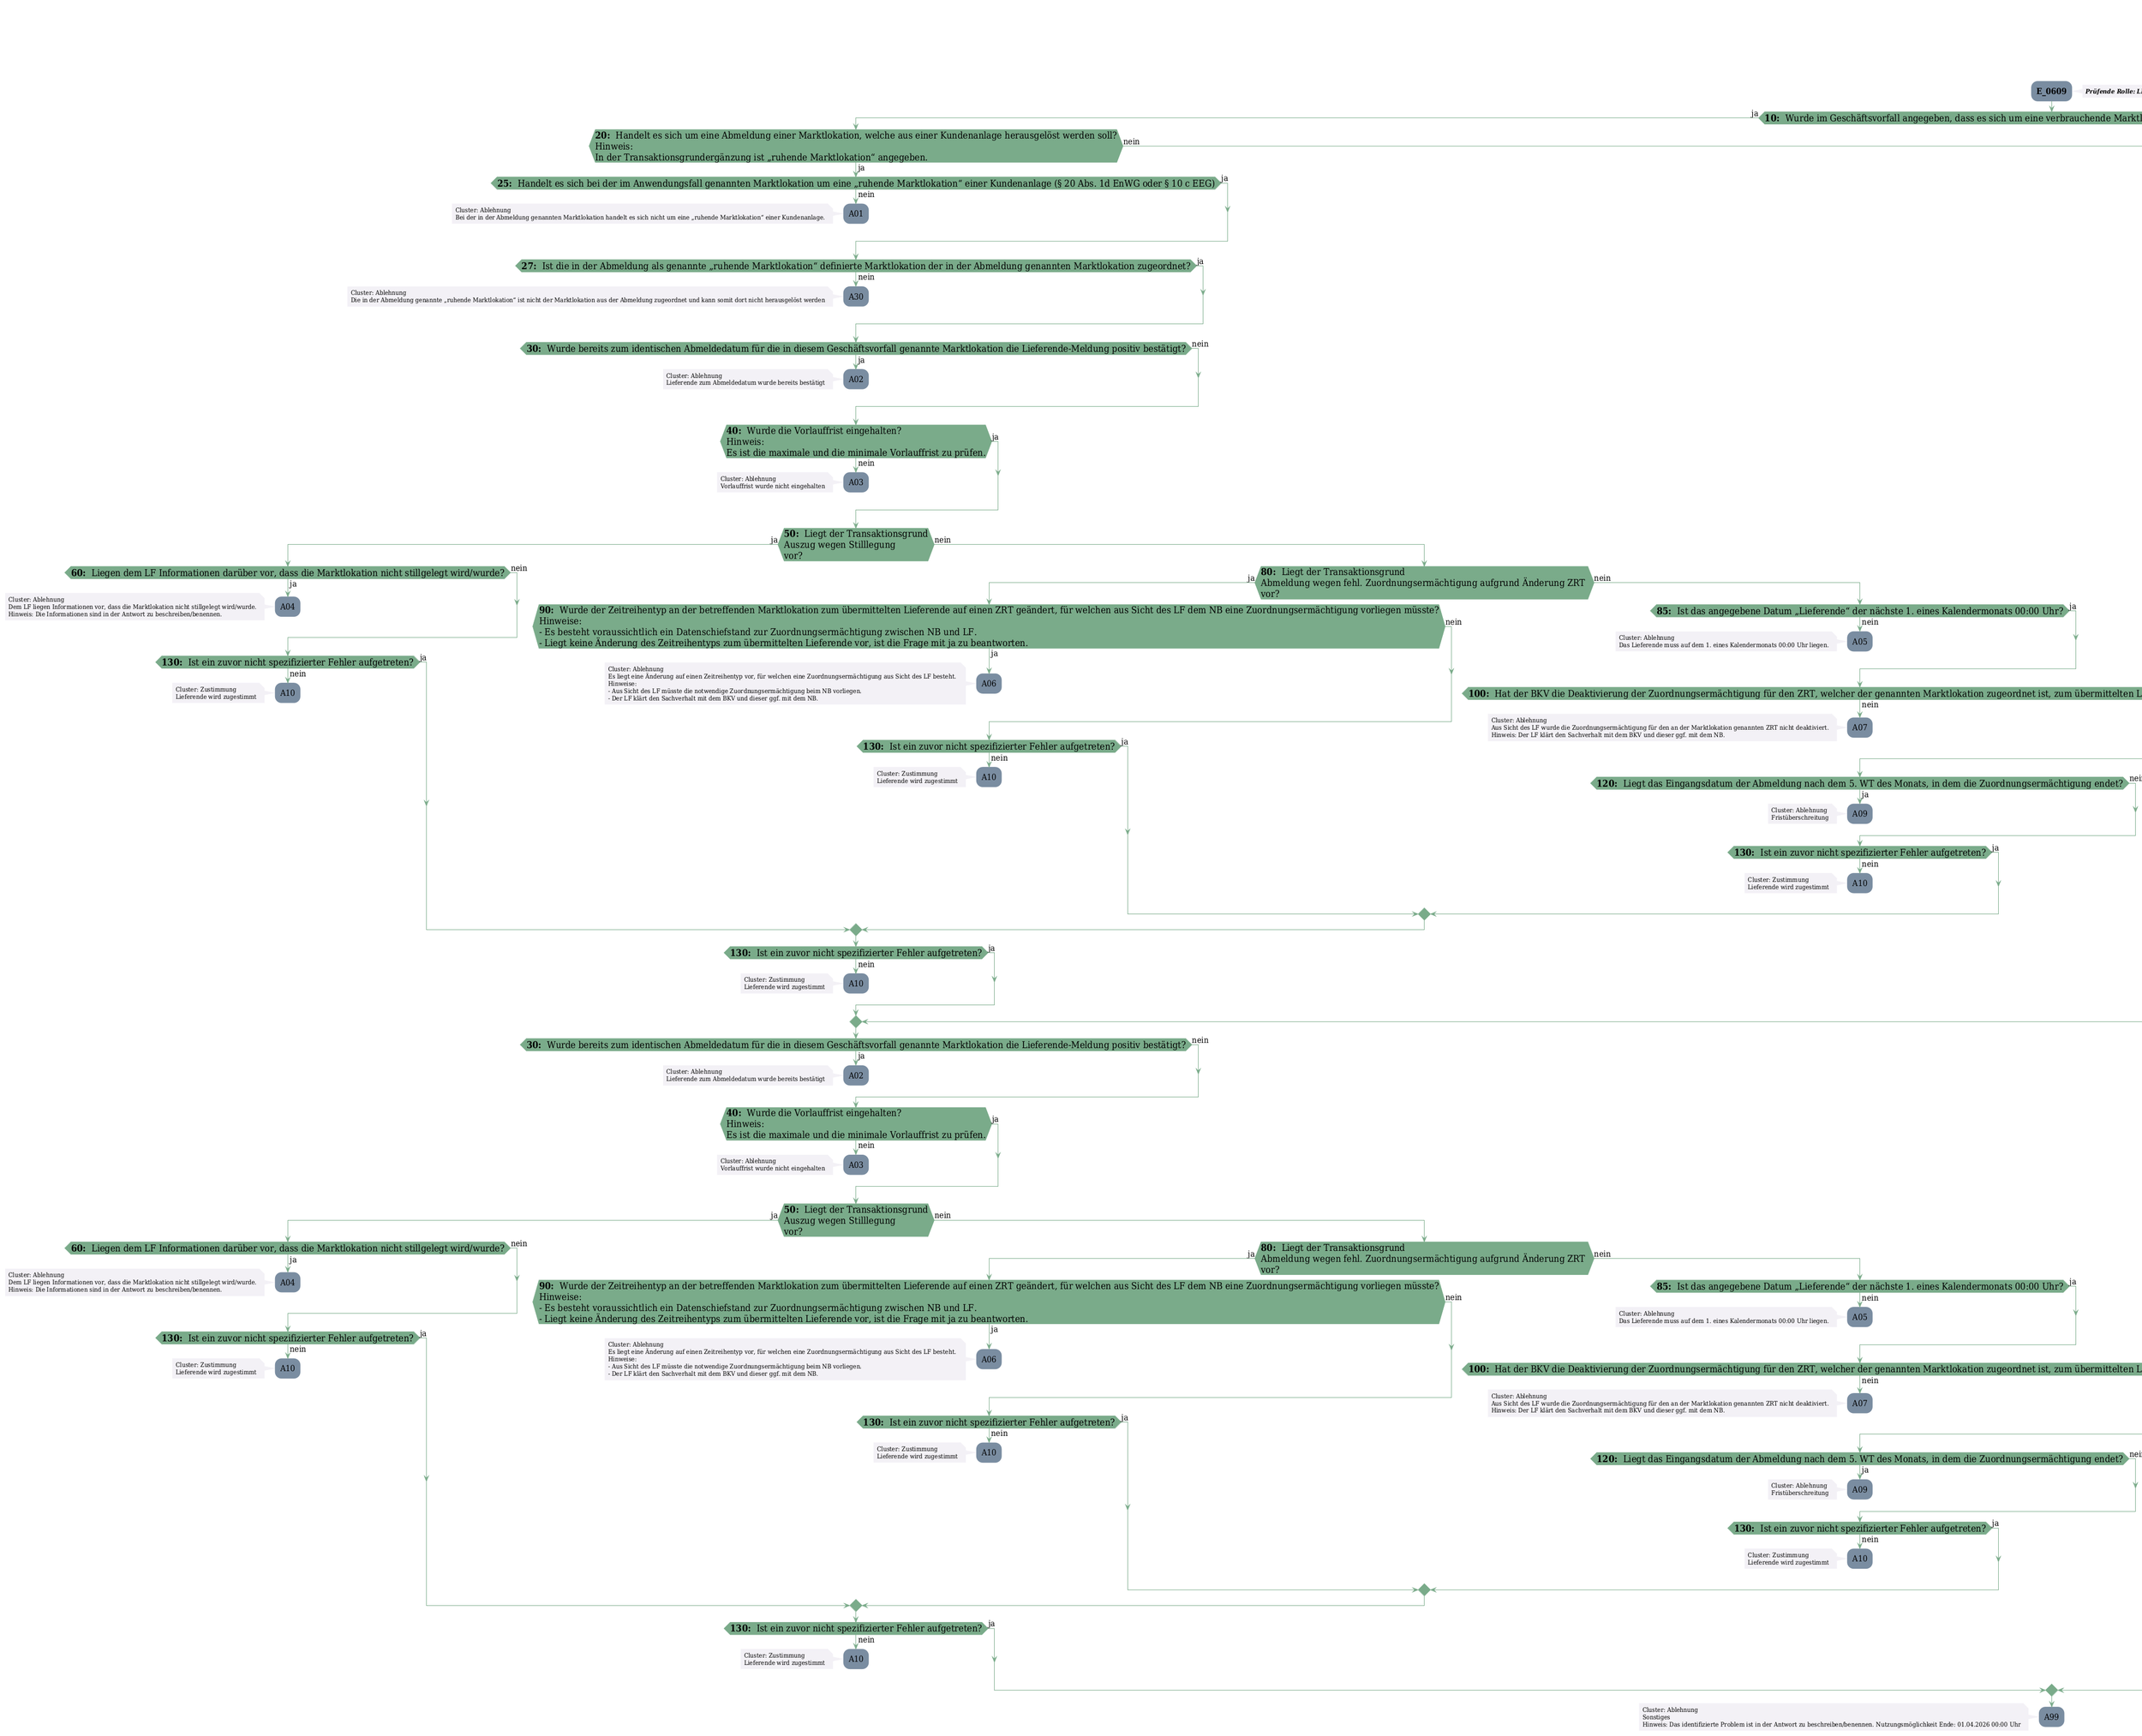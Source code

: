 @startuml
skinparam Shadowing false
skinparam NoteBorderColor #f3f1f6
skinparam NoteBackgroundColor #f3f1f6
skinparam NoteFontSize 12
skinparam ActivityBorderColor none
skinparam ActivityBackgroundColor #7a8da1
skinparam ActivityFontSize 16
skinparam ArrowColor #7aab8a
skinparam ArrowFontSize 16
skinparam ActivityDiamondBackgroundColor #7aab8a
skinparam ActivityDiamondBorderColor #7aab8a
skinparam ActivityDiamondFontSize 18
skinparam defaultFontName DejaVu Serif Condensed
skinparam ActivityEndColor #669580

header
<b>FV2210
2022-12-12
endheader

title
GPKE

6.4.1: AD: Lieferende von NB an LF



end title
:<b>E_0609</b>;
note right
<b><i>Prüfende Rolle: LF
end note

if (<b>10: </b> Wurde im Geschäftsvorfall angegeben, dass es sich um eine verbrauchende Marktlokation oder ruhende Marktlokation handelt?) then (ja)
    if (<b>20: </b> Handelt es sich um eine Abmeldung einer Marktlokation, welche aus einer Kundenanlage herausgelöst werden soll?
Hinweis: 
In der Transaktionsgrundergänzung ist „ruhende Marktlokation“ angegeben.) then (ja)
        if (<b>25: </b> Handelt es sich bei der im Anwendungsfall genannten Marktlokation um eine „ruhende Marktlokation“ einer Kundenanlage (§ 20 Abs. 1d EnWG oder § 10 c EEG&#41;) then (ja)
        else (nein)
            :A01;
            note left
                Cluster: Ablehnung
                Bei der in der Abmeldung genannten Marktlokation handelt es sich nicht um eine „ruhende Marktlokation“ einer Kundenanlage.
            endnote
            kill;
        endif
        if (<b>27: </b> Ist die in der Abmeldung als genannte „ruhende Marktlokation“ definierte Marktlokation der in der Abmeldung genannten Marktlokation zugeordnet?) then (ja)
        else (nein)
            :A30;
            note left
                Cluster: Ablehnung
                Die in der Abmeldung genannte „ruhende Marktlokation“ ist nicht der Marktlokation aus der Abmeldung zugeordnet und kann somit dort nicht herausgelöst werden
            endnote
            kill;
        endif
        if (<b>30: </b> Wurde bereits zum identischen Abmeldedatum für die in diesem Geschäftsvorfall genannte Marktlokation die Lieferende-Meldung positiv bestätigt?) then (ja)
            :A02;
            note left
                Cluster: Ablehnung
                Lieferende zum Abmeldedatum wurde bereits bestätigt
            endnote
            kill;
        else (nein)
        endif
        if (<b>40: </b> Wurde die Vorlauffrist eingehalten?
Hinweis: 
Es ist die maximale und die minimale Vorlauffrist zu prüfen.) then (ja)
        else (nein)
            :A03;
            note left
                Cluster: Ablehnung
                Vorlauffrist wurde nicht eingehalten
            endnote
            kill;
        endif
        if (<b>50: </b> Liegt der Transaktionsgrund
Auszug wegen Stilllegung
vor?) then (ja)
            if (<b>60: </b> Liegen dem LF Informationen darüber vor, dass die Marktlokation nicht stillgelegt wird/wurde?) then (ja)
                :A04;
                note left
                    Cluster: Ablehnung
                    Dem LF liegen Informationen vor, dass die Marktlokation nicht stillgelegt wird/wurde.
                    Hinweis: Die Informationen sind in der Antwort zu beschreiben/benennen.
                endnote
                kill;
            else (nein)
            endif
            if (<b>130: </b> Ist ein zuvor nicht spezifizierter Fehler aufgetreten?) then (ja)
            else (nein)
                :A10;
                note left
                    Cluster: Zustimmung
                    Lieferende wird zugestimmt
                endnote
                kill;
            endif
        else (nein)
            if (<b>80: </b> Liegt der Transaktionsgrund 
Abmeldung wegen fehl. Zuordnungsermächtigung aufgrund Änderung ZRT 
vor?) then (ja)
                if (<b>90: </b> Wurde der Zeitreihentyp an der betreffenden Marktlokation zum übermittelten Lieferende auf einen ZRT geändert, für welchen aus Sicht des LF dem NB eine Zuordnungsermächtigung vorliegen müsste?
Hinweise: 
- Es besteht voraussichtlich ein Datenschiefstand zur Zuordnungsermächtigung zwischen NB und LF.
- Liegt keine Änderung des Zeitreihentyps zum übermittelten Lieferende vor, ist die Frage mit ja zu beantworten.) then (ja)
                    :A06;
                    note left
                        Cluster: Ablehnung
                        Es liegt eine Änderung auf einen Zeitreihentyp vor, für welchen eine Zuordnungsermächtigung aus Sicht des LF besteht. 
                        Hinweise:
                        - Aus Sicht des LF müsste die notwendige Zuordnungsermächtigung beim NB vorliegen.
                        - Der LF klärt den Sachverhalt mit dem BKV und dieser ggf. mit dem NB.
                    endnote
                    kill;
                else (nein)
                endif
                if (<b>130: </b> Ist ein zuvor nicht spezifizierter Fehler aufgetreten?) then (ja)
                else (nein)
                    :A10;
                    note left
                        Cluster: Zustimmung
                        Lieferende wird zugestimmt
                    endnote
                    kill;
                endif
            else (nein)
                if (<b>85: </b> Ist das angegebene Datum „Lieferende“ der nächste 1. eines Kalendermonats 00:00 Uhr?) then (ja)
                else (nein)
                    :A05;
                    note left
                        Cluster: Ablehnung
                        Das Lieferende muss auf dem 1. eines Kalendermonats 00:00 Uhr liegen.
                    endnote
                    kill;
                endif
                if (<b>100: </b> Hat der BKV die Deaktivierung der Zuordnungsermächtigung für den ZRT, welcher der genannten Marktlokation zugeordnet ist, zum übermittelten Lieferende vorgenommen?) then (ja)
                else (nein)
                    :A07;
                    note left
                        Cluster: Ablehnung
                        Aus Sicht des LF wurde die Zuordnungsermächtigung für den an der Marktlokation genannten ZRT nicht deaktiviert.
                        Hinweis: Der LF klärt den Sachverhalt mit dem BKV und dieser ggf. mit dem NB.
                    endnote
                    kill;
                endif
                if (<b>120: </b> Liegt das Eingangsdatum der Abmeldung nach dem 5. WT des Monats, in dem die Zuordnungsermächtigung endet?) then (ja)
                    :A09;
                    note left
                        Cluster: Ablehnung 
                        Fristüberschreitung
                    endnote
                    kill;
                else (nein)
                endif
                if (<b>130: </b> Ist ein zuvor nicht spezifizierter Fehler aufgetreten?) then (ja)
                else (nein)
                    :A10;
                    note left
                        Cluster: Zustimmung
                        Lieferende wird zugestimmt
                    endnote
                    kill;
                endif
            endif
        endif
        if (<b>130: </b> Ist ein zuvor nicht spezifizierter Fehler aufgetreten?) then (ja)
        else (nein)
            :A10;
            note left
                Cluster: Zustimmung
                Lieferende wird zugestimmt
            endnote
            kill;
        endif
    else (nein)
    endif
    if (<b>30: </b> Wurde bereits zum identischen Abmeldedatum für die in diesem Geschäftsvorfall genannte Marktlokation die Lieferende-Meldung positiv bestätigt?) then (ja)
        :A02;
        note left
            Cluster: Ablehnung
            Lieferende zum Abmeldedatum wurde bereits bestätigt
        endnote
        kill;
    else (nein)
    endif
    if (<b>40: </b> Wurde die Vorlauffrist eingehalten?
Hinweis: 
Es ist die maximale und die minimale Vorlauffrist zu prüfen.) then (ja)
    else (nein)
        :A03;
        note left
            Cluster: Ablehnung
            Vorlauffrist wurde nicht eingehalten
        endnote
        kill;
    endif
    if (<b>50: </b> Liegt der Transaktionsgrund
Auszug wegen Stilllegung
vor?) then (ja)
        if (<b>60: </b> Liegen dem LF Informationen darüber vor, dass die Marktlokation nicht stillgelegt wird/wurde?) then (ja)
            :A04;
            note left
                Cluster: Ablehnung
                Dem LF liegen Informationen vor, dass die Marktlokation nicht stillgelegt wird/wurde.
                Hinweis: Die Informationen sind in der Antwort zu beschreiben/benennen.
            endnote
            kill;
        else (nein)
        endif
        if (<b>130: </b> Ist ein zuvor nicht spezifizierter Fehler aufgetreten?) then (ja)
        else (nein)
            :A10;
            note left
                Cluster: Zustimmung
                Lieferende wird zugestimmt
            endnote
            kill;
        endif
    else (nein)
        if (<b>80: </b> Liegt der Transaktionsgrund 
Abmeldung wegen fehl. Zuordnungsermächtigung aufgrund Änderung ZRT 
vor?) then (ja)
            if (<b>90: </b> Wurde der Zeitreihentyp an der betreffenden Marktlokation zum übermittelten Lieferende auf einen ZRT geändert, für welchen aus Sicht des LF dem NB eine Zuordnungsermächtigung vorliegen müsste?
Hinweise: 
- Es besteht voraussichtlich ein Datenschiefstand zur Zuordnungsermächtigung zwischen NB und LF.
- Liegt keine Änderung des Zeitreihentyps zum übermittelten Lieferende vor, ist die Frage mit ja zu beantworten.) then (ja)
                :A06;
                note left
                    Cluster: Ablehnung
                    Es liegt eine Änderung auf einen Zeitreihentyp vor, für welchen eine Zuordnungsermächtigung aus Sicht des LF besteht. 
                    Hinweise:
                    - Aus Sicht des LF müsste die notwendige Zuordnungsermächtigung beim NB vorliegen.
                    - Der LF klärt den Sachverhalt mit dem BKV und dieser ggf. mit dem NB.
                endnote
                kill;
            else (nein)
            endif
            if (<b>130: </b> Ist ein zuvor nicht spezifizierter Fehler aufgetreten?) then (ja)
            else (nein)
                :A10;
                note left
                    Cluster: Zustimmung
                    Lieferende wird zugestimmt
                endnote
                kill;
            endif
        else (nein)
            if (<b>85: </b> Ist das angegebene Datum „Lieferende“ der nächste 1. eines Kalendermonats 00:00 Uhr?) then (ja)
            else (nein)
                :A05;
                note left
                    Cluster: Ablehnung
                    Das Lieferende muss auf dem 1. eines Kalendermonats 00:00 Uhr liegen.
                endnote
                kill;
            endif
            if (<b>100: </b> Hat der BKV die Deaktivierung der Zuordnungsermächtigung für den ZRT, welcher der genannten Marktlokation zugeordnet ist, zum übermittelten Lieferende vorgenommen?) then (ja)
            else (nein)
                :A07;
                note left
                    Cluster: Ablehnung
                    Aus Sicht des LF wurde die Zuordnungsermächtigung für den an der Marktlokation genannten ZRT nicht deaktiviert.
                    Hinweis: Der LF klärt den Sachverhalt mit dem BKV und dieser ggf. mit dem NB.
                endnote
                kill;
            endif
            if (<b>120: </b> Liegt das Eingangsdatum der Abmeldung nach dem 5. WT des Monats, in dem die Zuordnungsermächtigung endet?) then (ja)
                :A09;
                note left
                    Cluster: Ablehnung 
                    Fristüberschreitung
                endnote
                kill;
            else (nein)
            endif
            if (<b>130: </b> Ist ein zuvor nicht spezifizierter Fehler aufgetreten?) then (ja)
            else (nein)
                :A10;
                note left
                    Cluster: Zustimmung
                    Lieferende wird zugestimmt
                endnote
                kill;
            endif
        endif
    endif
    if (<b>130: </b> Ist ein zuvor nicht spezifizierter Fehler aufgetreten?) then (ja)
    else (nein)
        :A10;
        note left
            Cluster: Zustimmung
            Lieferende wird zugestimmt
        endnote
        kill;
    endif
else (nein)
    if (<b>510: </b> Wurde bereits zum identischen Abmeldedatum für die in diesem Geschäftsvorfall genannte Marktlokation bzw. Tranche die Lieferende-Meldung positiv bestätigt?) then (ja)
        :A21;
        note left
            Cluster: Ablehnung
            Lieferende zum Abmeldedatum wurde bereits bestätigt
        endnote
        kill;
    else (nein)
    endif
    if (<b>520: </b> Wurde die Vorlauffrist eingehalten? 
Hinweis: 
Es ist die maximale und die minimale Vorlauffrist zu prüfen.) then (ja)
    else (nein)
        :A22;
        note left
            Cluster: Ablehnung
            Vorlauffrist wurde nicht eingehalten
        endnote
        kill;
    endif
    if (<b>530: </b> Liegt der Transaktionsgrund Stilllegung vor?) then (ja)
        if (<b>540: </b> Liegen dem LF Informationen darüber vor, dass die Marktlokation bzw. Tranche nicht stillgelegt wird/wurde?) then (ja)
            :A23;
            note left
                Cluster: Ablehnung
                Dem LF liegen Informationen vor, dass die Marktlokation bzw. Tranche nicht stillgelegt wird/wurde.
                Hinweis: Die Informationen sind in der Antwort zu beschreiben/benennen.
            endnote
            kill;
        else (nein)
        endif
        if (<b>610: </b> Ist ein zuvor nicht spezifizierter Fehler aufgetreten?) then (ja)
        else (nein)
            :A29;
            note left
                Cluster: Zustimmung
                Lieferende wird zugestimmt
            endnote
            kill;
        endif
    else (nein)
        if (<b>560: </b> Liegt der Transaktionsgrund 
Abmeldung wegen fehl. Zuordnungsermächtigung aufgrund Änderung ZRT vor?) then (ja)
            if (<b>570: </b> Wurde der Zeitreihentyp zum übermittelten Lieferende an der betreffenden Marktlokation bzw. Tranche auf einen ZRT geändert, für welchen aus Sicht des LF dem NB eine Zuordnungsermächtigung vorliegen müsste?
Hinweise:
- Es besteht voraussichtlich ein Datenschiefstand zur Zuordnungsermächtigung zwischen NB und LF.
- Liegt keine Änderung des Zeitreihentyps zum übermittelten Lieferende vor, ist die Frage mit ja zu beantworten.) then (ja)
                :A25;
                note left
                    Cluster: Ablehnung
                    Es liegt eine Änderung auf einen Zeitreihentyp vor, für welchen eine Zuordnungsermächtigung aus Sicht des LF besteht. 
                    Hinweise:
                    - Aus Sicht des LF müsste die notwendige Zuordnungsermächtigung beim NB vorliegen.
                    - Der LF klärt den Sachverhalt mit dem BKV und dieser ggf. mit dem NB.
                endnote
                kill;
            else (nein)
            endif
            if (<b>610: </b> Ist ein zuvor nicht spezifizierter Fehler aufgetreten?) then (ja)
            else (nein)
                :A29;
                note left
                    Cluster: Zustimmung
                    Lieferende wird zugestimmt
                endnote
                kill;
            endif
        else (nein)
            if (<b>565: </b> Ist das angegebene Datum „Lieferende“ der nächste 1. eines Kalendermonats 00:00 Uhr?) then (ja)
            else (nein)
                :A24;
                note left
                    Cluster: Ablehnung
                    Das Lieferende muss auf dem 1. eines Kalendermonats 00:00 Uhr liegen.
                endnote
                kill;
            endif
            if (<b>580: </b> Hat der BKV die Deaktivierung der Zuordnungsermächtigung für den ZRT, welcher der genannten Marktlokation bzw. Tranche zugeordnet ist, zum übermittelten Lieferende vorgenommen?) then (ja)
            else (nein)
                :A26;
                note left
                    Cluster: Ablehnung
                    Aus Sicht des LF wurde die Zuordnungsermächtigung für den an der Marktlokation bzw. Tranche genannten ZRT nicht deaktiviert.
                    Hinweis: Der LF klärt den Sachverhalt mit dem BKV und dieser ggf. mit dem NB
                endnote
                kill;
            endif
            if (<b>600: </b> Liegt das Eingangsdatum der Abmeldung nach dem 5. WT des Monats, in dem die Zuordnungsermächtigung endet?) then (ja)
                :A28;
                note left
                    Cluster: Ablehnung 
                    Fristüberschreitung
                endnote
                kill;
            else (nein)
            endif
            if (<b>610: </b> Ist ein zuvor nicht spezifizierter Fehler aufgetreten?) then (ja)
            else (nein)
                :A29;
                note left
                    Cluster: Zustimmung
                    Lieferende wird zugestimmt
                endnote
                kill;
            endif
        endif
    endif
    if (<b>610: </b> Ist ein zuvor nicht spezifizierter Fehler aufgetreten?) then (ja)
    else (nein)
        :A29;
        note left
            Cluster: Zustimmung
            Lieferende wird zugestimmt
        endnote
        kill;
    endif
endif
:A99;
note left
    Cluster: Ablehnung
    Sonstiges 
    Hinweis: Das identifizierte Problem ist in der Antwort zu beschreiben/benennen. Nutzungsmöglichkeit Ende: 01.04.2026 00:00 Uhr
endnote
kill;

@enduml
